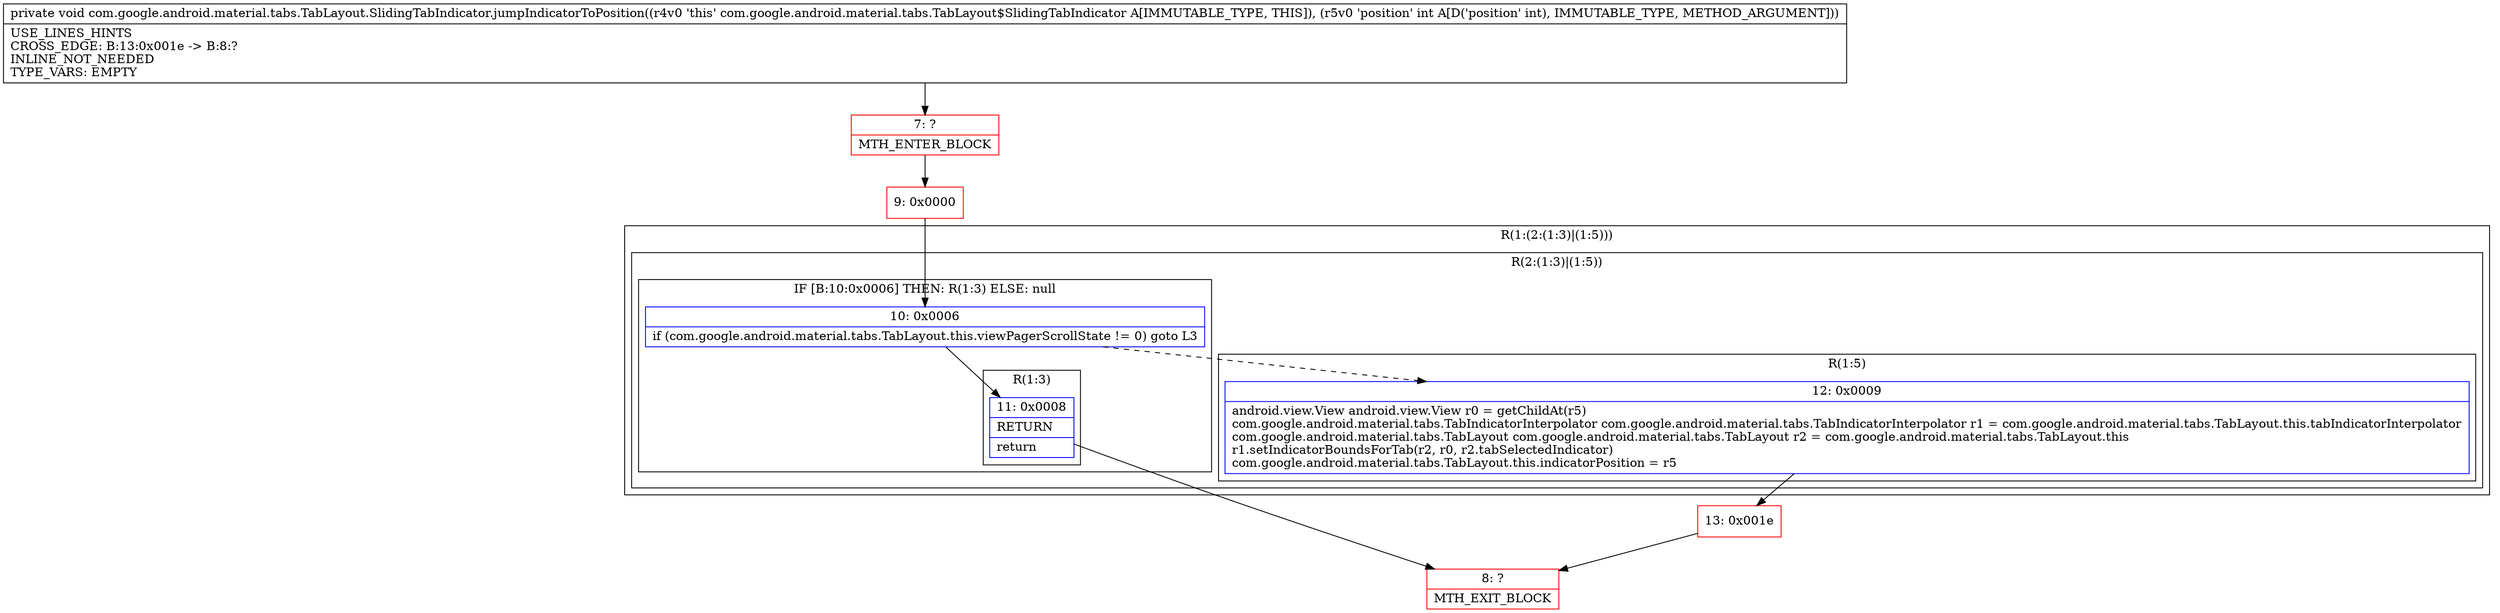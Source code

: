 digraph "CFG forcom.google.android.material.tabs.TabLayout.SlidingTabIndicator.jumpIndicatorToPosition(I)V" {
subgraph cluster_Region_63873361 {
label = "R(1:(2:(1:3)|(1:5)))";
node [shape=record,color=blue];
subgraph cluster_Region_747602416 {
label = "R(2:(1:3)|(1:5))";
node [shape=record,color=blue];
subgraph cluster_IfRegion_833785341 {
label = "IF [B:10:0x0006] THEN: R(1:3) ELSE: null";
node [shape=record,color=blue];
Node_10 [shape=record,label="{10\:\ 0x0006|if (com.google.android.material.tabs.TabLayout.this.viewPagerScrollState != 0) goto L3\l}"];
subgraph cluster_Region_117558162 {
label = "R(1:3)";
node [shape=record,color=blue];
Node_11 [shape=record,label="{11\:\ 0x0008|RETURN\l|return\l}"];
}
}
subgraph cluster_Region_777550443 {
label = "R(1:5)";
node [shape=record,color=blue];
Node_12 [shape=record,label="{12\:\ 0x0009|android.view.View android.view.View r0 = getChildAt(r5)\lcom.google.android.material.tabs.TabIndicatorInterpolator com.google.android.material.tabs.TabIndicatorInterpolator r1 = com.google.android.material.tabs.TabLayout.this.tabIndicatorInterpolator\lcom.google.android.material.tabs.TabLayout com.google.android.material.tabs.TabLayout r2 = com.google.android.material.tabs.TabLayout.this\lr1.setIndicatorBoundsForTab(r2, r0, r2.tabSelectedIndicator)\lcom.google.android.material.tabs.TabLayout.this.indicatorPosition = r5\l}"];
}
}
}
Node_7 [shape=record,color=red,label="{7\:\ ?|MTH_ENTER_BLOCK\l}"];
Node_9 [shape=record,color=red,label="{9\:\ 0x0000}"];
Node_8 [shape=record,color=red,label="{8\:\ ?|MTH_EXIT_BLOCK\l}"];
Node_13 [shape=record,color=red,label="{13\:\ 0x001e}"];
MethodNode[shape=record,label="{private void com.google.android.material.tabs.TabLayout.SlidingTabIndicator.jumpIndicatorToPosition((r4v0 'this' com.google.android.material.tabs.TabLayout$SlidingTabIndicator A[IMMUTABLE_TYPE, THIS]), (r5v0 'position' int A[D('position' int), IMMUTABLE_TYPE, METHOD_ARGUMENT]))  | USE_LINES_HINTS\lCROSS_EDGE: B:13:0x001e \-\> B:8:?\lINLINE_NOT_NEEDED\lTYPE_VARS: EMPTY\l}"];
MethodNode -> Node_7;Node_10 -> Node_11;
Node_10 -> Node_12[style=dashed];
Node_11 -> Node_8;
Node_12 -> Node_13;
Node_7 -> Node_9;
Node_9 -> Node_10;
Node_13 -> Node_8;
}

